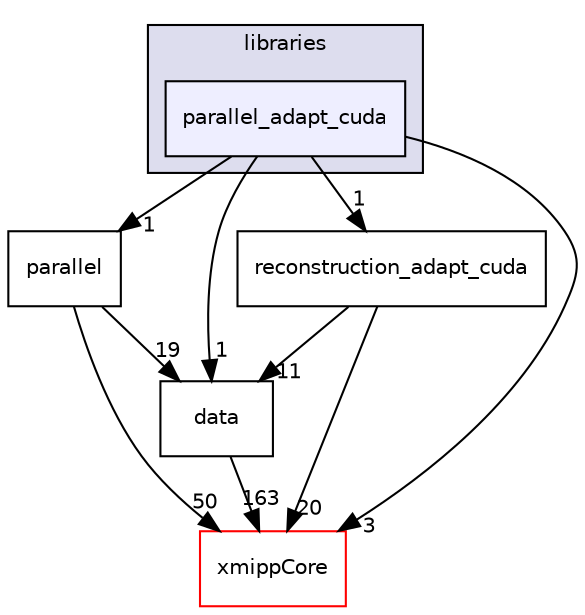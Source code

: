 digraph "xmipp/libraries/parallel_adapt_cuda" {
  compound=true
  node [ fontsize="10", fontname="Helvetica"];
  edge [ labelfontsize="10", labelfontname="Helvetica"];
  subgraph clusterdir_29dba3f3840f20df3b04d1972e99046b {
    graph [ bgcolor="#ddddee", pencolor="black", label="libraries" fontname="Helvetica", fontsize="10", URL="dir_29dba3f3840f20df3b04d1972e99046b.html"]
  dir_0a004b1ff196579868965f8c27abcb7b [shape=box, label="parallel_adapt_cuda", style="filled", fillcolor="#eeeeff", pencolor="black", URL="dir_0a004b1ff196579868965f8c27abcb7b.html"];
  }
  dir_02b15c2011e26cf58f557fc966b9a0d4 [shape=box label="data" URL="dir_02b15c2011e26cf58f557fc966b9a0d4.html"];
  dir_46b3675f3ad7ecb351d1cf152eea4478 [shape=box label="parallel" URL="dir_46b3675f3ad7ecb351d1cf152eea4478.html"];
  dir_a92d463e74dcb5f701e89aef39f8d292 [shape=box label="reconstruction_adapt_cuda" URL="dir_a92d463e74dcb5f701e89aef39f8d292.html"];
  dir_ce4d0d8fc85c2c70612466225bfce71d [shape=box label="xmippCore" fillcolor="white" style="filled" color="red" URL="dir_ce4d0d8fc85c2c70612466225bfce71d.html"];
  dir_02b15c2011e26cf58f557fc966b9a0d4->dir_ce4d0d8fc85c2c70612466225bfce71d [headlabel="163", labeldistance=1.5 headhref="dir_000111_000262.html"];
  dir_46b3675f3ad7ecb351d1cf152eea4478->dir_02b15c2011e26cf58f557fc966b9a0d4 [headlabel="19", labeldistance=1.5 headhref="dir_000154_000111.html"];
  dir_46b3675f3ad7ecb351d1cf152eea4478->dir_ce4d0d8fc85c2c70612466225bfce71d [headlabel="50", labeldistance=1.5 headhref="dir_000154_000262.html"];
  dir_a92d463e74dcb5f701e89aef39f8d292->dir_02b15c2011e26cf58f557fc966b9a0d4 [headlabel="11", labeldistance=1.5 headhref="dir_000333_000111.html"];
  dir_a92d463e74dcb5f701e89aef39f8d292->dir_ce4d0d8fc85c2c70612466225bfce71d [headlabel="20", labeldistance=1.5 headhref="dir_000333_000262.html"];
  dir_0a004b1ff196579868965f8c27abcb7b->dir_02b15c2011e26cf58f557fc966b9a0d4 [headlabel="1", labeldistance=1.5 headhref="dir_000331_000111.html"];
  dir_0a004b1ff196579868965f8c27abcb7b->dir_46b3675f3ad7ecb351d1cf152eea4478 [headlabel="1", labeldistance=1.5 headhref="dir_000331_000154.html"];
  dir_0a004b1ff196579868965f8c27abcb7b->dir_a92d463e74dcb5f701e89aef39f8d292 [headlabel="1", labeldistance=1.5 headhref="dir_000331_000333.html"];
  dir_0a004b1ff196579868965f8c27abcb7b->dir_ce4d0d8fc85c2c70612466225bfce71d [headlabel="3", labeldistance=1.5 headhref="dir_000331_000262.html"];
}
